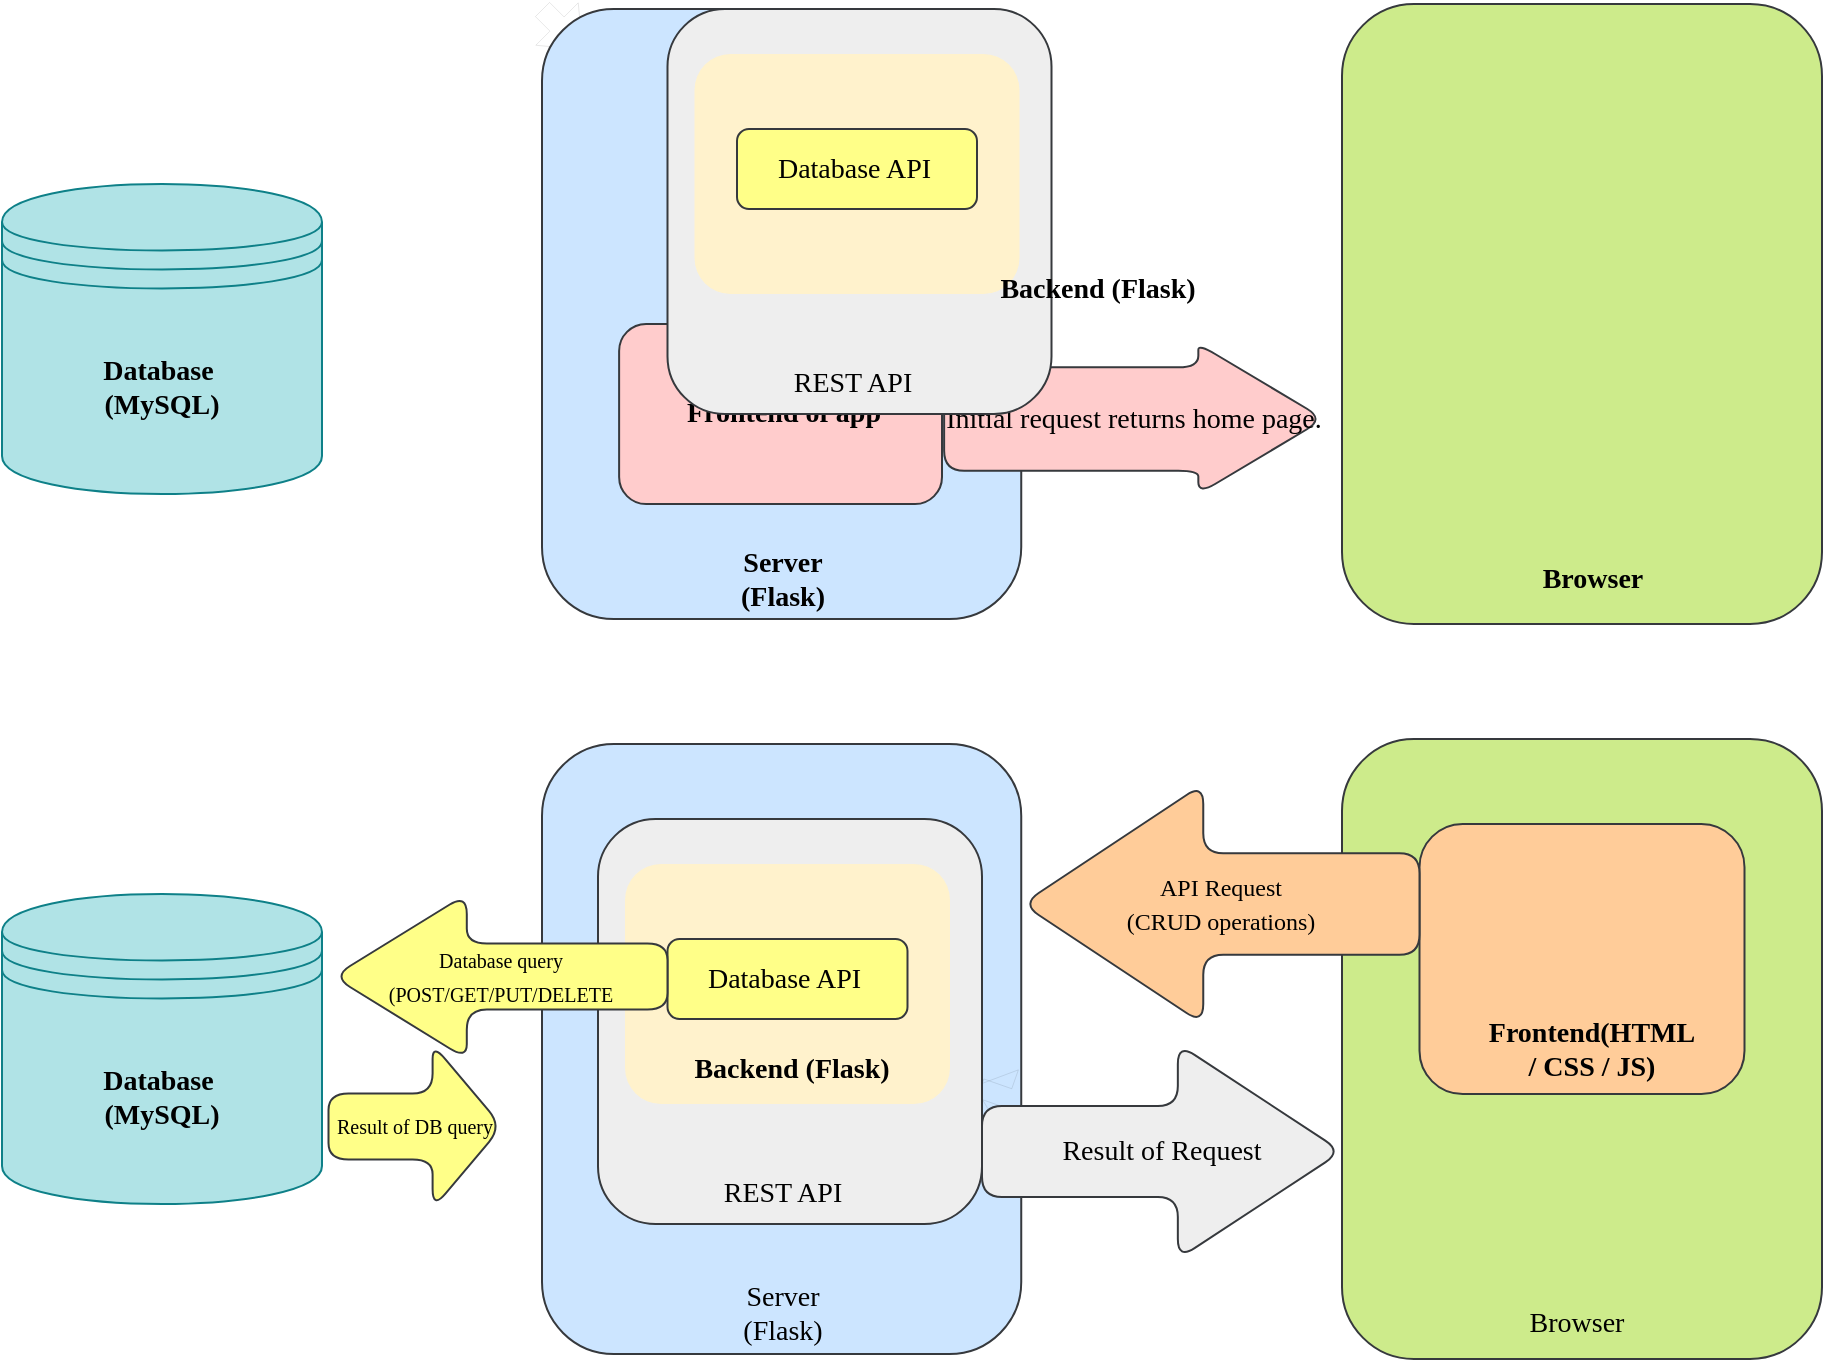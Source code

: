 <mxfile>
    <diagram id="61Zt1ZswU9080YyVX2rb" name="Page-1">
        <mxGraphModel dx="886" dy="506" grid="1" gridSize="10" guides="1" tooltips="1" connect="1" arrows="1" fold="1" page="1" pageScale="1" pageWidth="1100" pageHeight="850" background="#ffffff" math="0" shadow="0">
            <root>
                <mxCell id="0"/>
                <mxCell id="1" parent="0"/>
                <mxCell id="6" value="" style="rounded=1;whiteSpace=wrap;html=1;fontFamily=Verdana;fontSize=14;fillColor=#cce5ff;strokeColor=#36393d;" vertex="1" parent="1">
                    <mxGeometry x="310" y="400" width="239.62" height="305" as="geometry"/>
                </mxCell>
                <mxCell id="65" value="" style="edgeStyle=none;shape=flexArrow;html=1;strokeColor=default;strokeWidth=0;fontFamily=Verdana;fontSize=14;fontColor=#000000;sourcePerimeterSpacing=-1;targetPerimeterSpacing=4;elbow=vertical;" edge="1" parent="1" source="62" target="64">
                    <mxGeometry relative="1" as="geometry"/>
                </mxCell>
                <mxCell id="62" value="" style="rounded=1;whiteSpace=wrap;html=1;fontFamily=Verdana;fontSize=14;fillColor=#eeeeee;strokeColor=#36393d;" vertex="1" parent="1">
                    <mxGeometry x="338" y="437.5" width="192" height="202.5" as="geometry"/>
                </mxCell>
                <mxCell id="7" value="Server (Flask)" style="text;html=1;strokeColor=none;fillColor=none;align=center;verticalAlign=middle;whiteSpace=wrap;rounded=0;fontFamily=Verdana;fontSize=14;fontColor=#000000;" vertex="1" parent="1">
                    <mxGeometry x="403" y="670" width="55" height="30" as="geometry"/>
                </mxCell>
                <mxCell id="8" value="" style="rounded=1;whiteSpace=wrap;html=1;fontFamily=Verdana;fontSize=14;fillColor=#cdeb8b;strokeColor=#36393d;imageWidth=24;" vertex="1" parent="1">
                    <mxGeometry x="710" y="397.5" width="240" height="310" as="geometry"/>
                </mxCell>
                <mxCell id="9" value="Browser" style="text;html=1;strokeColor=none;fillColor=none;align=center;verticalAlign=middle;whiteSpace=wrap;rounded=0;fontFamily=Verdana;fontSize=14;fontColor=#000000;" vertex="1" parent="1">
                    <mxGeometry x="780" y="675" width="95" height="30" as="geometry"/>
                </mxCell>
                <mxCell id="10" value="" style="rounded=1;whiteSpace=wrap;html=1;fontFamily=Verdana;fontSize=14;fillColor=#fff2cc;strokeColor=none;" vertex="1" parent="1">
                    <mxGeometry x="351.5" y="460" width="162.5" height="120" as="geometry"/>
                </mxCell>
                <mxCell id="37" value="" style="rounded=1;whiteSpace=wrap;html=1;fontFamily=Verdana;fontSize=14;fillColor=#ffcc99;strokeColor=#36393d;arcSize=16;" vertex="1" parent="1">
                    <mxGeometry x="748.75" y="440" width="162.5" height="135" as="geometry"/>
                </mxCell>
                <mxCell id="38" value="&lt;b&gt;&lt;font style=&quot;font-size: 14px;&quot;&gt;Frontend(HTML / CSS / JS)&lt;/font&gt;&lt;/b&gt;" style="text;html=1;strokeColor=none;fillColor=none;align=center;verticalAlign=middle;whiteSpace=wrap;rounded=0;fontFamily=Verdana;fontSize=12;fontColor=#000000;" vertex="1" parent="1">
                    <mxGeometry x="780" y="537.5" width="110" height="30" as="geometry"/>
                </mxCell>
                <mxCell id="11" value="&lt;b&gt;Backend (Flask)&lt;/b&gt;" style="text;html=1;strokeColor=none;fillColor=none;align=center;verticalAlign=middle;whiteSpace=wrap;rounded=0;fontFamily=Verdana;fontSize=14;fontColor=#000000;" vertex="1" parent="1">
                    <mxGeometry x="359.06" y="537.5" width="152" height="50" as="geometry"/>
                </mxCell>
                <mxCell id="41" value="&lt;font color=&quot;#000000&quot;&gt;&lt;b&gt;Database&amp;nbsp;&lt;br&gt;(MySQL)&lt;/b&gt;&lt;/font&gt;" style="shape=datastore;whiteSpace=wrap;html=1;fontFamily=Verdana;fontSize=14;fillColor=#b0e3e6;strokeColor=#0e8088;" vertex="1" parent="1">
                    <mxGeometry x="40" y="475" width="160" height="155" as="geometry"/>
                </mxCell>
                <mxCell id="42" style="edgeStyle=none;shape=flexArrow;html=1;exitX=0;exitY=0;exitDx=0;exitDy=0;strokeColor=default;strokeWidth=0;fontFamily=Verdana;fontSize=12;fontColor=#000000;sourcePerimeterSpacing=-1;targetPerimeterSpacing=4;elbow=vertical;" edge="1" parent="1" source="43">
                    <mxGeometry relative="1" as="geometry">
                        <mxPoint x="330" y="52.5" as="targetPoint"/>
                    </mxGeometry>
                </mxCell>
                <mxCell id="43" value="" style="rounded=1;whiteSpace=wrap;html=1;fontFamily=Verdana;fontSize=14;fillColor=#cce5ff;strokeColor=#36393d;" vertex="1" parent="1">
                    <mxGeometry x="310" y="32.5" width="239.62" height="305" as="geometry"/>
                </mxCell>
                <mxCell id="44" value="&lt;b&gt;Server (Flask)&lt;/b&gt;" style="text;html=1;strokeColor=none;fillColor=none;align=center;verticalAlign=middle;whiteSpace=wrap;rounded=0;fontFamily=Verdana;fontSize=14;fontColor=#000000;" vertex="1" parent="1">
                    <mxGeometry x="403" y="302.5" width="55" height="30" as="geometry"/>
                </mxCell>
                <mxCell id="45" value="" style="rounded=1;whiteSpace=wrap;html=1;fontFamily=Verdana;fontSize=14;fillColor=#cdeb8b;strokeColor=#36393d;imageWidth=24;" vertex="1" parent="1">
                    <mxGeometry x="710" y="30" width="240" height="310" as="geometry"/>
                </mxCell>
                <mxCell id="46" value="&lt;b&gt;Browser&lt;/b&gt;" style="text;html=1;strokeColor=none;fillColor=none;align=center;verticalAlign=middle;whiteSpace=wrap;rounded=0;fontFamily=Verdana;fontSize=14;fontColor=#000000;" vertex="1" parent="1">
                    <mxGeometry x="787.5" y="302.5" width="95" height="30" as="geometry"/>
                </mxCell>
                <mxCell id="48" value="" style="edgeStyle=none;shape=flexArrow;html=1;strokeColor=default;strokeWidth=0;fontFamily=Verdana;fontSize=12;fontColor=#000000;sourcePerimeterSpacing=-1;targetPerimeterSpacing=4;elbow=vertical;" edge="1" parent="1">
                    <mxGeometry relative="1" as="geometry">
                        <mxPoint x="505.44" y="236.974" as="sourcePoint"/>
                        <mxPoint x="528" y="237.111" as="targetPoint"/>
                    </mxGeometry>
                </mxCell>
                <mxCell id="54" value="&lt;font color=&quot;#000000&quot;&gt;&lt;b&gt;Database&amp;nbsp;&lt;br&gt;(MySQL)&lt;/b&gt;&lt;/font&gt;" style="shape=datastore;whiteSpace=wrap;html=1;fontFamily=Verdana;fontSize=14;fillColor=#b0e3e6;strokeColor=#0e8088;" vertex="1" parent="1">
                    <mxGeometry x="40" y="120" width="160" height="155" as="geometry"/>
                </mxCell>
                <mxCell id="60" value="" style="edgeStyle=none;shape=flexArrow;html=1;strokeColor=default;strokeWidth=0;fontFamily=Verdana;fontSize=14;fontColor=#000000;sourcePerimeterSpacing=-1;targetPerimeterSpacing=4;elbow=vertical;" edge="1" parent="1" source="56" target="59">
                    <mxGeometry relative="1" as="geometry"/>
                </mxCell>
                <mxCell id="56" value="" style="rounded=1;whiteSpace=wrap;html=1;fontFamily=Verdana;fontSize=14;fillColor=#ffcccc;strokeColor=#36393d;" vertex="1" parent="1">
                    <mxGeometry x="348.56" y="190" width="161.44" height="90" as="geometry"/>
                </mxCell>
                <mxCell id="57" value="&lt;b&gt;Frontend of app&lt;/b&gt;" style="text;html=1;strokeColor=none;fillColor=none;align=center;verticalAlign=middle;whiteSpace=wrap;rounded=0;fontFamily=Verdana;fontSize=14;fontColor=#000000;" vertex="1" parent="1">
                    <mxGeometry x="370.5" y="220" width="120" height="30" as="geometry"/>
                </mxCell>
                <mxCell id="59" value="&lt;font color=&quot;#000000&quot;&gt;Initial request returns home page.&lt;/font&gt;" style="shape=singleArrow;whiteSpace=wrap;html=1;arrowWidth=0.689;arrowSize=0.331;fontSize=14;fontFamily=Verdana;fillColor=#ffcccc;strokeColor=#36393d;rounded=1;" vertex="1" parent="1">
                    <mxGeometry x="511.06" y="200" width="190" height="75" as="geometry"/>
                </mxCell>
                <mxCell id="61" value="&lt;font color=&quot;#000000&quot;&gt;Database API&amp;nbsp;&lt;/font&gt;" style="rounded=1;whiteSpace=wrap;html=1;fontFamily=Verdana;fontSize=14;fillColor=#ffff88;strokeColor=#36393d;" vertex="1" parent="1">
                    <mxGeometry x="372.75" y="497.5" width="120" height="40" as="geometry"/>
                </mxCell>
                <mxCell id="63" value="REST API" style="text;html=1;strokeColor=none;fillColor=none;align=center;verticalAlign=middle;whiteSpace=wrap;rounded=0;fontFamily=Verdana;fontSize=14;fontColor=#000000;" vertex="1" parent="1">
                    <mxGeometry x="390.14" y="610" width="80.72" height="30" as="geometry"/>
                </mxCell>
                <mxCell id="64" value="&lt;font color=&quot;#000000&quot;&gt;Result of Request&lt;/font&gt;" style="shape=singleArrow;whiteSpace=wrap;html=1;arrowWidth=0.423;arrowSize=0.456;fontSize=14;fontFamily=Verdana;fillColor=#eeeeee;strokeColor=#36393d;rounded=1;" vertex="1" parent="1">
                    <mxGeometry x="530" y="550" width="180" height="107.5" as="geometry"/>
                </mxCell>
                <mxCell id="71" value="&lt;font color=&quot;#000000&quot;&gt;&lt;font style=&quot;font-size: 12px;&quot;&gt;API Request&lt;br&gt;(CRUD operations)&lt;/font&gt;&lt;br&gt;&lt;/font&gt;" style="shape=singleArrow;whiteSpace=wrap;html=1;arrowWidth=0.423;arrowSize=0.456;fontSize=14;fontFamily=Verdana;fillColor=#ffcc99;strokeColor=#36393d;rounded=1;direction=west;" vertex="1" parent="1">
                    <mxGeometry x="550" y="420" width="198.75" height="120" as="geometry"/>
                </mxCell>
                <mxCell id="72" value="&lt;font color=&quot;#000000&quot;&gt;&lt;span style=&quot;font-size: 10px;&quot;&gt;Result of DB query&lt;/span&gt;&lt;br&gt;&lt;/font&gt;" style="shape=singleArrow;whiteSpace=wrap;html=1;arrowWidth=0.4;arrowSize=0.4;fontSize=14;fontFamily=Verdana;fillColor=#ffff88;strokeColor=#36393d;rounded=1;direction=east;" vertex="1" parent="1">
                    <mxGeometry x="203.25" y="550" width="86.75" height="82.5" as="geometry"/>
                </mxCell>
                <mxCell id="74" value="&lt;font color=&quot;#000000&quot;&gt;&lt;font style=&quot;font-size: 10px;&quot;&gt;Database query&lt;br&gt;(POST/GET/PUT/DELETE&lt;/font&gt;&lt;br&gt;&lt;/font&gt;" style="shape=singleArrow;whiteSpace=wrap;html=1;arrowWidth=0.4;arrowSize=0.4;fontSize=14;fontFamily=Verdana;fillColor=#ffff88;strokeColor=#36393d;rounded=1;direction=west;" vertex="1" parent="1">
                    <mxGeometry x="205.5" y="475" width="167.25" height="82.5" as="geometry"/>
                </mxCell>
                <mxCell id="79" value="" style="rounded=1;whiteSpace=wrap;html=1;fontFamily=Verdana;fontSize=14;fillColor=#eeeeee;strokeColor=#36393d;" vertex="1" parent="1">
                    <mxGeometry x="372.75" y="32.5" width="192" height="202.5" as="geometry"/>
                </mxCell>
                <mxCell id="80" value="" style="rounded=1;whiteSpace=wrap;html=1;fontFamily=Verdana;fontSize=14;fillColor=#fff2cc;strokeColor=none;" vertex="1" parent="1">
                    <mxGeometry x="386.25" y="55" width="162.5" height="120" as="geometry"/>
                </mxCell>
                <mxCell id="81" value="&lt;b&gt;Backend (Flask)&lt;/b&gt;" style="text;html=1;strokeColor=none;fillColor=none;align=center;verticalAlign=middle;whiteSpace=wrap;rounded=0;fontFamily=Verdana;fontSize=14;fontColor=#000000;" vertex="1" parent="1">
                    <mxGeometry x="511.56" y="147.5" width="152" height="50" as="geometry"/>
                </mxCell>
                <mxCell id="82" value="&lt;font color=&quot;#000000&quot;&gt;Database API&amp;nbsp;&lt;/font&gt;" style="rounded=1;whiteSpace=wrap;html=1;fontFamily=Verdana;fontSize=14;fillColor=#ffff88;strokeColor=#36393d;" vertex="1" parent="1">
                    <mxGeometry x="407.5" y="92.5" width="120" height="40" as="geometry"/>
                </mxCell>
                <mxCell id="83" value="REST API" style="text;html=1;strokeColor=none;fillColor=none;align=center;verticalAlign=middle;whiteSpace=wrap;rounded=0;fontFamily=Verdana;fontSize=14;fontColor=#000000;" vertex="1" parent="1">
                    <mxGeometry x="424.89" y="205" width="80.72" height="30" as="geometry"/>
                </mxCell>
            </root>
        </mxGraphModel>
    </diagram>
</mxfile>
